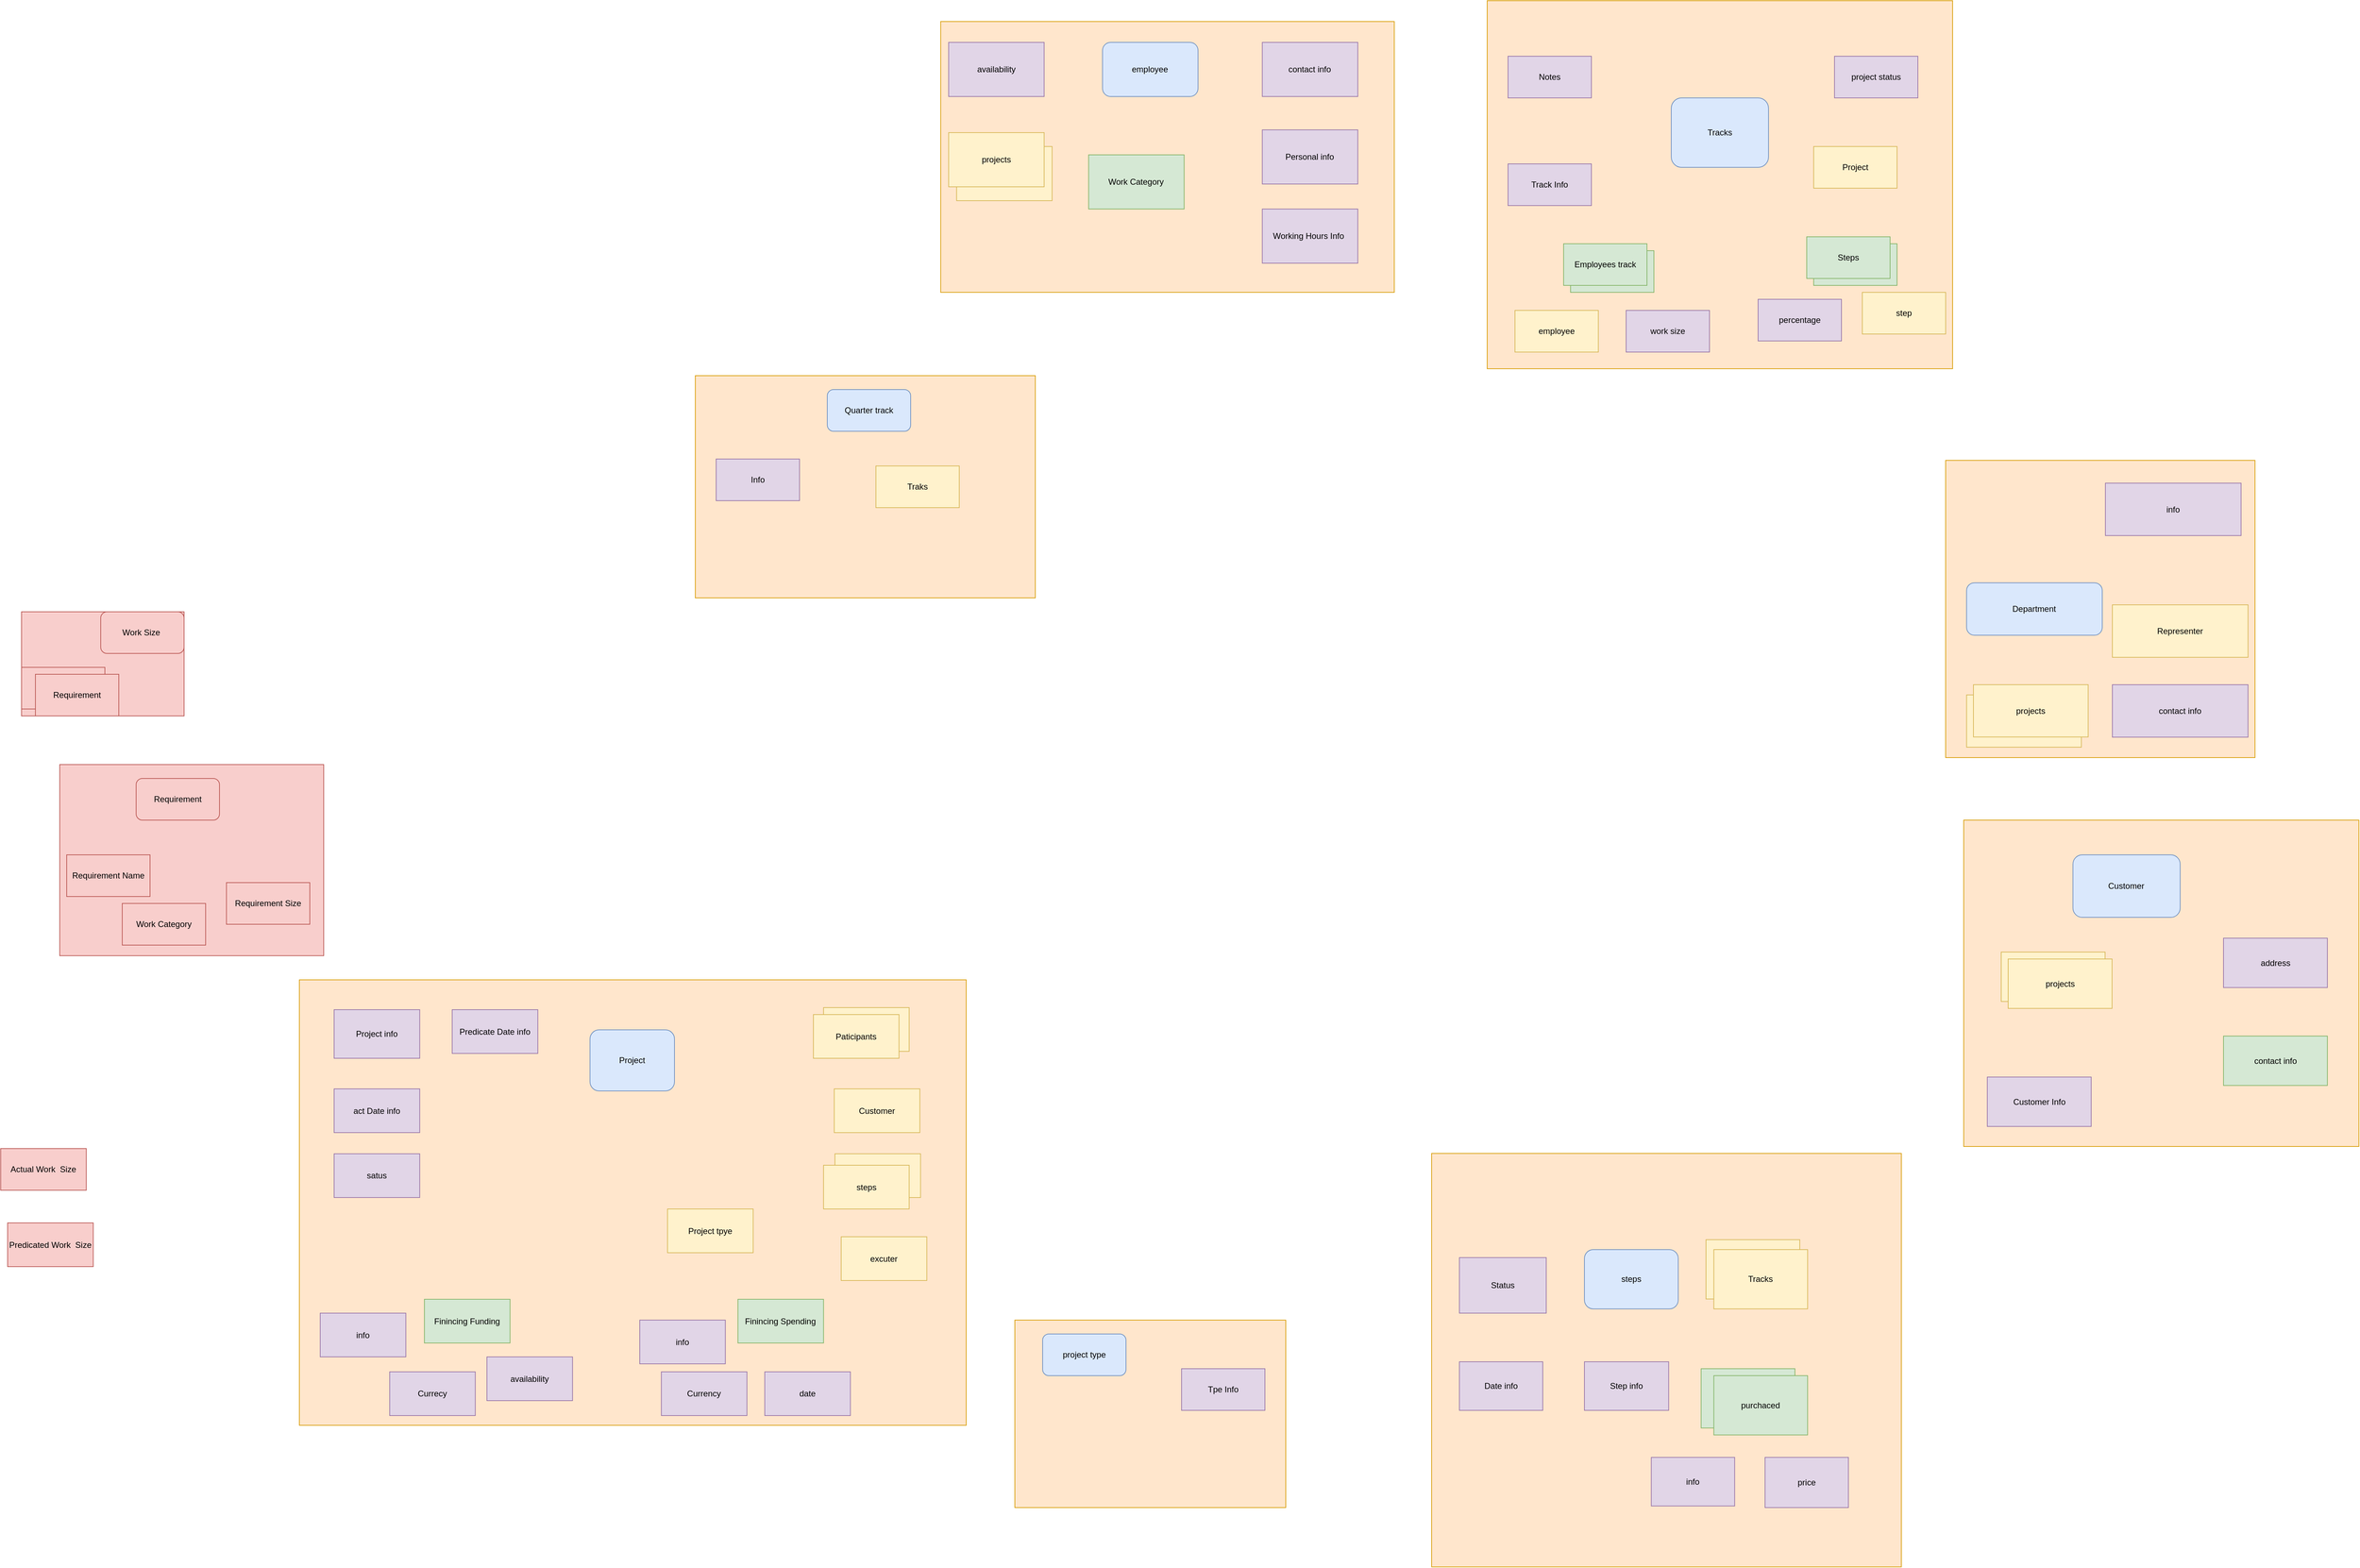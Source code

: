 <mxfile version="24.7.5">
  <diagram name="Page-1" id="efa7a0a1-bf9b-a30e-e6df-94a7791c09e9">
    <mxGraphModel dx="5411" dy="2942" grid="1" gridSize="10" guides="1" tooltips="1" connect="1" arrows="1" fold="1" page="1" pageScale="1" pageWidth="826" pageHeight="1169" background="none" math="0" shadow="0">
      <root>
        <mxCell id="0" />
        <mxCell id="1" parent="0" />
        <mxCell id="Ox4EUbhm5HyuDIoxtTV_-29" value="" style="group;fillColor=#ffe6cc;strokeColor=#d79b00;" parent="1" vertex="1" connectable="0">
          <mxGeometry x="-796.76" y="-1030" width="653" height="390" as="geometry" />
        </mxCell>
        <mxCell id="Ox4EUbhm5HyuDIoxtTV_-30" value="projects" style="rounded=0;whiteSpace=wrap;html=1;fillColor=#fff2cc;strokeColor=#d6b656;container=0;" parent="Ox4EUbhm5HyuDIoxtTV_-29" vertex="1">
          <mxGeometry x="22.91" y="180" width="137.474" height="78" as="geometry" />
        </mxCell>
        <mxCell id="Ox4EUbhm5HyuDIoxtTV_-31" value="projects" style="rounded=0;whiteSpace=wrap;html=1;fillColor=#fff2cc;strokeColor=#d6b656;container=0;" parent="Ox4EUbhm5HyuDIoxtTV_-29" vertex="1">
          <mxGeometry x="11.456" y="160" width="137.474" height="78" as="geometry" />
        </mxCell>
        <mxCell id="Ox4EUbhm5HyuDIoxtTV_-32" value="employee" style="rounded=1;whiteSpace=wrap;html=1;fillColor=#dae8fc;strokeColor=#6c8ebf;container=0;" parent="Ox4EUbhm5HyuDIoxtTV_-29" vertex="1">
          <mxGeometry x="232.995" y="30" width="137.474" height="78" as="geometry" />
        </mxCell>
        <mxCell id="Ox4EUbhm5HyuDIoxtTV_-33" value="Personal info" style="rounded=0;whiteSpace=wrap;html=1;fillColor=#e1d5e7;strokeColor=#9673a6;container=0;" parent="Ox4EUbhm5HyuDIoxtTV_-29" vertex="1">
          <mxGeometry x="463.006" y="156" width="137.474" height="78" as="geometry" />
        </mxCell>
        <mxCell id="Ox4EUbhm5HyuDIoxtTV_-34" value="contact info" style="rounded=0;whiteSpace=wrap;html=1;fillColor=#e1d5e7;strokeColor=#9673a6;container=0;" parent="Ox4EUbhm5HyuDIoxtTV_-29" vertex="1">
          <mxGeometry x="463.004" y="30" width="137.474" height="78" as="geometry" />
        </mxCell>
        <mxCell id="Ox4EUbhm5HyuDIoxtTV_-35" value="availability" style="rounded=0;whiteSpace=wrap;html=1;fillColor=#e1d5e7;strokeColor=#9673a6;container=0;" parent="Ox4EUbhm5HyuDIoxtTV_-29" vertex="1">
          <mxGeometry x="11.456" y="30" width="137.474" height="78" as="geometry" />
        </mxCell>
        <mxCell id="Ox4EUbhm5HyuDIoxtTV_-36" value="Working Hours Info&amp;nbsp;" style="rounded=0;whiteSpace=wrap;html=1;fillColor=#e1d5e7;strokeColor=#9673a6;container=0;" parent="Ox4EUbhm5HyuDIoxtTV_-29" vertex="1">
          <mxGeometry x="463.006" y="270" width="137.474" height="78" as="geometry" />
        </mxCell>
        <mxCell id="Ox4EUbhm5HyuDIoxtTV_-48" value="Work Category" style="rounded=0;whiteSpace=wrap;html=1;fillColor=#d5e8d4;strokeColor=#82b366;container=0;" parent="Ox4EUbhm5HyuDIoxtTV_-29" vertex="1">
          <mxGeometry x="212.996" y="192" width="137.474" height="78" as="geometry" />
        </mxCell>
        <mxCell id="Ox4EUbhm5HyuDIoxtTV_-39" value="" style="group;fillColor=#ffe6cc;strokeColor=#d79b00;" parent="1" vertex="1" connectable="0">
          <mxGeometry x="-690" y="840" width="390" height="270" as="geometry" />
        </mxCell>
        <mxCell id="A39KKbtG6wIW2MK5oWpq-190" value="project type" style="rounded=1;whiteSpace=wrap;html=1;fillColor=#dae8fc;strokeColor=#6c8ebf;" parent="Ox4EUbhm5HyuDIoxtTV_-39" vertex="1">
          <mxGeometry x="40" y="20" width="120" height="60" as="geometry" />
        </mxCell>
        <mxCell id="Ox4EUbhm5HyuDIoxtTV_-20" value="Tpe Info" style="rounded=0;whiteSpace=wrap;html=1;fillColor=#e1d5e7;strokeColor=#9673a6;" parent="Ox4EUbhm5HyuDIoxtTV_-39" vertex="1">
          <mxGeometry x="240" y="70" width="120" height="60" as="geometry" />
        </mxCell>
        <mxCell id="Ox4EUbhm5HyuDIoxtTV_-45" value="" style="group;fillColor=#f8cecc;strokeColor=#b85450;" parent="1" vertex="1" connectable="0">
          <mxGeometry x="-2065" y="40" width="380" height="275.27" as="geometry" />
        </mxCell>
        <mxCell id="Ox4EUbhm5HyuDIoxtTV_-1" value="Requirement" style="rounded=1;whiteSpace=wrap;html=1;container=0;fillColor=#f8cecc;strokeColor=#b85450;" parent="Ox4EUbhm5HyuDIoxtTV_-45" vertex="1">
          <mxGeometry x="110" y="20" width="120" height="60" as="geometry" />
        </mxCell>
        <mxCell id="Ox4EUbhm5HyuDIoxtTV_-4" value="Requirement Name" style="rounded=0;whiteSpace=wrap;html=1;container=0;fillColor=#f8cecc;strokeColor=#b85450;" parent="Ox4EUbhm5HyuDIoxtTV_-45" vertex="1">
          <mxGeometry x="10" y="130" width="120" height="60" as="geometry" />
        </mxCell>
        <mxCell id="Ox4EUbhm5HyuDIoxtTV_-5" value="Work Category" style="rounded=0;whiteSpace=wrap;html=1;container=0;fillColor=#f8cecc;strokeColor=#b85450;" parent="Ox4EUbhm5HyuDIoxtTV_-45" vertex="1">
          <mxGeometry x="90" y="200.0" width="120" height="60" as="geometry" />
        </mxCell>
        <mxCell id="Ox4EUbhm5HyuDIoxtTV_-10" value="Requirement Size" style="rounded=0;whiteSpace=wrap;html=1;container=0;fillColor=#f8cecc;strokeColor=#b85450;" parent="Ox4EUbhm5HyuDIoxtTV_-45" vertex="1">
          <mxGeometry x="240" y="170.0" width="120" height="60" as="geometry" />
        </mxCell>
        <mxCell id="Ox4EUbhm5HyuDIoxtTV_-47" value="" style="group;fillColor=#f8cecc;strokeColor=#b85450;" parent="1" vertex="1" connectable="0">
          <mxGeometry x="-2120" y="-180" width="234" height="150" as="geometry" />
        </mxCell>
        <mxCell id="Ox4EUbhm5HyuDIoxtTV_-12" value="Work Size&amp;nbsp;" style="rounded=1;whiteSpace=wrap;html=1;fillColor=#f8cecc;strokeColor=#b85450;container=0;" parent="Ox4EUbhm5HyuDIoxtTV_-47" vertex="1">
          <mxGeometry x="114" width="120" height="60" as="geometry" />
        </mxCell>
        <mxCell id="Ox4EUbhm5HyuDIoxtTV_-13" value="Requirement" style="rounded=0;whiteSpace=wrap;html=1;fillColor=#f8cecc;strokeColor=#b85450;container=0;" parent="Ox4EUbhm5HyuDIoxtTV_-47" vertex="1">
          <mxGeometry y="80" width="120" height="60" as="geometry" />
        </mxCell>
        <mxCell id="Ox4EUbhm5HyuDIoxtTV_-14" value="Requirement" style="rounded=0;whiteSpace=wrap;html=1;fillColor=#f8cecc;strokeColor=#b85450;container=0;" parent="Ox4EUbhm5HyuDIoxtTV_-47" vertex="1">
          <mxGeometry x="20" y="90" width="120" height="60" as="geometry" />
        </mxCell>
        <mxCell id="Ox4EUbhm5HyuDIoxtTV_-51" value="" style="group;fillColor=#ffe6cc;strokeColor=#d79b00;" parent="1" vertex="1" connectable="0">
          <mxGeometry x="650" y="-398.05" width="445.32" height="428.046" as="geometry" />
        </mxCell>
        <mxCell id="A39KKbtG6wIW2MK5oWpq-123" value="info" style="rounded=0;whiteSpace=wrap;html=1;fillColor=#e1d5e7;strokeColor=#9673a6;container=0;" parent="Ox4EUbhm5HyuDIoxtTV_-51" vertex="1">
          <mxGeometry x="230.001" y="32.78" width="195.319" height="75.556" as="geometry" />
        </mxCell>
        <mxCell id="A39KKbtG6wIW2MK5oWpq-120" value="Department" style="rounded=1;whiteSpace=wrap;html=1;fillColor=#dae8fc;strokeColor=#6c8ebf;container=0;" parent="Ox4EUbhm5HyuDIoxtTV_-51" vertex="1">
          <mxGeometry x="30.14" y="176.242" width="195.319" height="75.556" as="geometry" />
        </mxCell>
        <mxCell id="A39KKbtG6wIW2MK5oWpq-124" value="Representer" style="rounded=0;whiteSpace=wrap;html=1;fillColor=#fff2cc;strokeColor=#d6b656;container=0;" parent="Ox4EUbhm5HyuDIoxtTV_-51" vertex="1">
          <mxGeometry x="240.001" y="208.053" width="195.319" height="75.556" as="geometry" />
        </mxCell>
        <mxCell id="A39KKbtG6wIW2MK5oWpq-125" value="contact info" style="rounded=0;whiteSpace=wrap;html=1;fillColor=#e1d5e7;strokeColor=#9673a6;container=0;" parent="Ox4EUbhm5HyuDIoxtTV_-51" vertex="1">
          <mxGeometry x="240.001" y="323.054" width="195.319" height="75.556" as="geometry" />
        </mxCell>
        <mxCell id="Ox4EUbhm5HyuDIoxtTV_-26" value="projects&lt;span style=&quot;color: rgba(0, 0, 0, 0); font-family: monospace; font-size: 0px; text-align: start; text-wrap: nowrap;&quot;&gt;%3CmxGraphModel%3E%3Croot%3E%3CmxCell%20id%3D%220%22%2F%3E%3CmxCell%20id%3D%221%22%20parent%3D%220%22%2F%3E%3CmxCell%20id%3D%222%22%20value%3D%22contact%20info%22%20style%3D%22rounded%3D0%3BwhiteSpace%3Dwrap%3Bhtml%3D1%3B%22%20vertex%3D%221%22%20parent%3D%221%22%3E%3CmxGeometry%20x%3D%22706%22%20y%3D%22160%22%20width%3D%22120%22%20height%3D%2260%22%20as%3D%22geometry%22%2F%3E%3C%2FmxCell%3E%3C%2Froot%3E%3C%2FmxGraphModel%3E&lt;/span&gt;&lt;span style=&quot;color: rgba(0, 0, 0, 0); font-family: monospace; font-size: 0px; text-align: start; text-wrap: nowrap;&quot;&gt;%3CmxGraphModel%3E%3Croot%3E%3CmxCell%20id%3D%220%22%2F%3E%3CmxCell%20id%3D%221%22%20parent%3D%220%22%2F%3E%3CmxCell%20id%3D%222%22%20value%3D%22contact%20info%22%20style%3D%22rounded%3D0%3BwhiteSpace%3Dwrap%3Bhtml%3D1%3B%22%20vertex%3D%221%22%20parent%3D%221%22%3E%3CmxGeometry%20x%3D%22706%22%20y%3D%22160%22%20width%3D%22120%22%20height%3D%2260%22%20as%3D%22geometry%22%2F%3E%3C%2FmxCell%3E%3C%2Froot%3E%3C%2FmxGraphModel%3E&lt;/span&gt;" style="rounded=0;whiteSpace=wrap;html=1;fillColor=#fff2cc;strokeColor=#d6b656;container=0;" parent="Ox4EUbhm5HyuDIoxtTV_-51" vertex="1">
          <mxGeometry x="30.143" y="337.782" width="165.179" height="75.264" as="geometry" />
        </mxCell>
        <mxCell id="Ox4EUbhm5HyuDIoxtTV_-27" value="projects&lt;span style=&quot;color: rgba(0, 0, 0, 0); font-family: monospace; font-size: 0px; text-align: start; text-wrap: nowrap;&quot;&gt;%3CmxGraphModel%3E%3Croot%3E%3CmxCell%20id%3D%220%22%2F%3E%3CmxCell%20id%3D%221%22%20parent%3D%220%22%2F%3E%3CmxCell%20id%3D%222%22%20value%3D%22contact%20info%22%20style%3D%22rounded%3D0%3BwhiteSpace%3Dwrap%3Bhtml%3D1%3B%22%20vertex%3D%221%22%20parent%3D%221%22%3E%3CmxGeometry%20x%3D%22706%22%20y%3D%22160%22%20width%3D%22120%22%20height%3D%2260%22%20as%3D%22geometry%22%2F%3E%3C%2FmxCell%3E%3C%2Froot%3E%3C%2FmxGraphModel%3E&lt;/span&gt;&lt;span style=&quot;color: rgba(0, 0, 0, 0); font-family: monospace; font-size: 0px; text-align: start; text-wrap: nowrap;&quot;&gt;%3CmxGraphModel%3E%3Croot%3E%3CmxCell%20id%3D%220%22%2F%3E%3CmxCell%20id%3D%221%22%20parent%3D%220%22%2F%3E%3CmxCell%20id%3D%222%22%20value%3D%22contact%20info%22%20style%3D%22rounded%3D0%3BwhiteSpace%3Dwrap%3Bhtml%3D1%3B%22%20vertex%3D%221%22%20parent%3D%221%22%3E%3CmxGeometry%20x%3D%22706%22%20y%3D%22160%22%20width%3D%22120%22%20height%3D%2260%22%20as%3D%22geometry%22%2F%3E%3C%2FmxCell%3E%3C%2Froot%3E%3C%2FmxGraphModel%3E&lt;/span&gt;" style="rounded=0;whiteSpace=wrap;html=1;fillColor=#fff2cc;strokeColor=#d6b656;container=0;" parent="Ox4EUbhm5HyuDIoxtTV_-51" vertex="1">
          <mxGeometry x="40.003" y="323.052" width="165.179" height="75.264" as="geometry" />
        </mxCell>
        <mxCell id="A39KKbtG6wIW2MK5oWpq-179" value="Predicated Work&amp;nbsp; Size" style="rounded=0;whiteSpace=wrap;html=1;fillColor=#f8cecc;strokeColor=#b85450;container=0;" parent="1" vertex="1">
          <mxGeometry x="-2140.003" y="700" width="123.243" height="63" as="geometry" />
        </mxCell>
        <mxCell id="Ox4EUbhm5HyuDIoxtTV_-16" value="Actual Work&amp;nbsp; Size" style="rounded=0;whiteSpace=wrap;html=1;fillColor=#f8cecc;strokeColor=#b85450;container=0;" parent="1" vertex="1">
          <mxGeometry x="-2150" y="593" width="123.24" height="60" as="geometry" />
        </mxCell>
        <mxCell id="eeeKoq_FQlellPwSqovQ-8" value="" style="group;fillColor=#ffe6cc;strokeColor=#d79b00;" parent="1" vertex="1" connectable="0">
          <mxGeometry x="-1150" y="-520" width="489.46" height="320" as="geometry" />
        </mxCell>
        <mxCell id="A39KKbtG6wIW2MK5oWpq-184" value="Quarter track" style="rounded=1;whiteSpace=wrap;html=1;fillColor=#dae8fc;strokeColor=#6c8ebf;container=0;" parent="eeeKoq_FQlellPwSqovQ-8" vertex="1">
          <mxGeometry x="190" y="20" width="120" height="60" as="geometry" />
        </mxCell>
        <mxCell id="eeeKoq_FQlellPwSqovQ-7" value="Traks" style="rounded=0;whiteSpace=wrap;html=1;fillColor=#fff2cc;strokeColor=#d6b656;" parent="eeeKoq_FQlellPwSqovQ-8" vertex="1">
          <mxGeometry x="260.0" y="130" width="120" height="60" as="geometry" />
        </mxCell>
        <mxCell id="A39KKbtG6wIW2MK5oWpq-185" value="Info" style="rounded=0;whiteSpace=wrap;html=1;fillColor=#e1d5e7;strokeColor=#9673a6;container=0;" parent="eeeKoq_FQlellPwSqovQ-8" vertex="1">
          <mxGeometry x="30" y="120" width="120" height="60" as="geometry" />
        </mxCell>
        <mxCell id="zQZ4g4cgvZhcT1dAHkkD-39" value="" style="group;fillColor=#ffe6cc;strokeColor=#d79b00;" vertex="1" connectable="0" parent="1">
          <mxGeometry x="-10" y="-1060" width="670" height="530" as="geometry" />
        </mxCell>
        <mxCell id="zQZ4g4cgvZhcT1dAHkkD-36" value="Employees track" style="rounded=0;whiteSpace=wrap;html=1;fillColor=#d5e8d4;strokeColor=#82b366;container=0;" vertex="1" parent="zQZ4g4cgvZhcT1dAHkkD-39">
          <mxGeometry x="120" y="360" width="120" height="60" as="geometry" />
        </mxCell>
        <mxCell id="Ox4EUbhm5HyuDIoxtTV_-42" value="employee" style="rounded=0;whiteSpace=wrap;html=1;fillColor=#fff2cc;strokeColor=#d6b656;container=0;" parent="zQZ4g4cgvZhcT1dAHkkD-39" vertex="1">
          <mxGeometry x="40" y="446" width="120" height="60" as="geometry" />
        </mxCell>
        <mxCell id="A39KKbtG6wIW2MK5oWpq-165" value="Steps track" style="rounded=0;whiteSpace=wrap;html=1;fillColor=#d5e8d4;strokeColor=#82b366;container=0;" parent="zQZ4g4cgvZhcT1dAHkkD-39" vertex="1">
          <mxGeometry x="470" y="350" width="120" height="60" as="geometry" />
        </mxCell>
        <mxCell id="A39KKbtG6wIW2MK5oWpq-178" value="Employees track" style="rounded=0;whiteSpace=wrap;html=1;fillColor=#d5e8d4;strokeColor=#82b366;container=0;" parent="zQZ4g4cgvZhcT1dAHkkD-39" vertex="1">
          <mxGeometry x="110" y="350" width="120" height="60" as="geometry" />
        </mxCell>
        <mxCell id="zQZ4g4cgvZhcT1dAHkkD-37" value="work size" style="rounded=0;whiteSpace=wrap;html=1;fillColor=#e1d5e7;strokeColor=#9673a6;container=0;" vertex="1" parent="zQZ4g4cgvZhcT1dAHkkD-39">
          <mxGeometry x="200" y="446" width="120" height="60" as="geometry" />
        </mxCell>
        <mxCell id="A39KKbtG6wIW2MK5oWpq-119" value="Tracks" style="rounded=1;whiteSpace=wrap;html=1;fillColor=#dae8fc;strokeColor=#6c8ebf;container=0;" parent="zQZ4g4cgvZhcT1dAHkkD-39" vertex="1">
          <mxGeometry x="265" y="140" width="140" height="100" as="geometry" />
        </mxCell>
        <mxCell id="A39KKbtG6wIW2MK5oWpq-162" value="Track Info" style="rounded=0;whiteSpace=wrap;html=1;fillColor=#e1d5e7;strokeColor=#9673a6;container=0;" parent="zQZ4g4cgvZhcT1dAHkkD-39" vertex="1">
          <mxGeometry x="30" y="235" width="120" height="60" as="geometry" />
        </mxCell>
        <mxCell id="A39KKbtG6wIW2MK5oWpq-164" value="Steps" style="rounded=0;whiteSpace=wrap;html=1;fillColor=#d5e8d4;strokeColor=#82b366;container=0;" parent="zQZ4g4cgvZhcT1dAHkkD-39" vertex="1">
          <mxGeometry x="460" y="340" width="120" height="60" as="geometry" />
        </mxCell>
        <mxCell id="zQZ4g4cgvZhcT1dAHkkD-1" value="percentage" style="rounded=0;whiteSpace=wrap;html=1;fillColor=#e1d5e7;strokeColor=#9673a6;container=0;" vertex="1" parent="zQZ4g4cgvZhcT1dAHkkD-39">
          <mxGeometry x="390" y="430" width="120" height="60" as="geometry" />
        </mxCell>
        <mxCell id="zQZ4g4cgvZhcT1dAHkkD-2" value="step" style="rounded=0;whiteSpace=wrap;html=1;fillColor=#fff2cc;strokeColor=#d6b656;container=0;" vertex="1" parent="zQZ4g4cgvZhcT1dAHkkD-39">
          <mxGeometry x="540" y="420" width="120" height="60" as="geometry" />
        </mxCell>
        <mxCell id="zQZ4g4cgvZhcT1dAHkkD-10" value="Notes" style="rounded=0;whiteSpace=wrap;html=1;fillColor=#e1d5e7;strokeColor=#9673a6;container=0;" vertex="1" parent="zQZ4g4cgvZhcT1dAHkkD-39">
          <mxGeometry x="30" y="80" width="120" height="60" as="geometry" />
        </mxCell>
        <mxCell id="A39KKbtG6wIW2MK5oWpq-163" value="project status" style="rounded=0;whiteSpace=wrap;html=1;fillColor=#e1d5e7;strokeColor=#9673a6;container=0;" parent="zQZ4g4cgvZhcT1dAHkkD-39" vertex="1">
          <mxGeometry x="500" y="80" width="120" height="60" as="geometry" />
        </mxCell>
        <mxCell id="zQZ4g4cgvZhcT1dAHkkD-11" value="Project" style="rounded=0;whiteSpace=wrap;html=1;fillColor=#fff2cc;strokeColor=#d6b656;container=0;" vertex="1" parent="zQZ4g4cgvZhcT1dAHkkD-39">
          <mxGeometry x="470" y="210" width="120" height="60" as="geometry" />
        </mxCell>
        <mxCell id="zQZ4g4cgvZhcT1dAHkkD-41" value="" style="group;fillColor=#ffe6cc;strokeColor=#d79b00;" vertex="1" connectable="0" parent="1">
          <mxGeometry x="676.001" y="120.0" width="568.868" height="469.998" as="geometry" />
        </mxCell>
        <mxCell id="A39KKbtG6wIW2MK5oWpq-117" value="Customer" style="rounded=1;whiteSpace=wrap;html=1;fillColor=#dae8fc;strokeColor=#6c8ebf;container=0;" parent="zQZ4g4cgvZhcT1dAHkkD-41" vertex="1">
          <mxGeometry x="157.27" y="50" width="154.35" height="90" as="geometry" />
        </mxCell>
        <mxCell id="A39KKbtG6wIW2MK5oWpq-126" value="Customer Info" style="rounded=0;whiteSpace=wrap;html=1;fillColor=#e1d5e7;strokeColor=#9673a6;container=0;" parent="zQZ4g4cgvZhcT1dAHkkD-41" vertex="1">
          <mxGeometry x="34" y="369.999" width="149.545" height="71.159" as="geometry" />
        </mxCell>
        <mxCell id="A39KKbtG6wIW2MK5oWpq-127" value="address" style="rounded=0;whiteSpace=wrap;html=1;fillColor=#e1d5e7;strokeColor=#9673a6;container=0;" parent="zQZ4g4cgvZhcT1dAHkkD-41" vertex="1">
          <mxGeometry x="374.003" y="170" width="149.545" height="71.159" as="geometry" />
        </mxCell>
        <mxCell id="A39KKbtG6wIW2MK5oWpq-128" value="contact info" style="rounded=0;whiteSpace=wrap;html=1;fillColor=#d5e8d4;strokeColor=#82b366;container=0;" parent="zQZ4g4cgvZhcT1dAHkkD-41" vertex="1">
          <mxGeometry x="374.003" y="310.976" width="149.545" height="71.159" as="geometry" />
        </mxCell>
        <mxCell id="A39KKbtG6wIW2MK5oWpq-129" value="projects&lt;span style=&quot;color: rgba(0, 0, 0, 0); font-family: monospace; font-size: 0px; text-align: start; text-wrap: nowrap;&quot;&gt;%3CmxGraphModel%3E%3Croot%3E%3CmxCell%20id%3D%220%22%2F%3E%3CmxCell%20id%3D%221%22%20parent%3D%220%22%2F%3E%3CmxCell%20id%3D%222%22%20value%3D%22contact%20info%22%20style%3D%22rounded%3D0%3BwhiteSpace%3Dwrap%3Bhtml%3D1%3B%22%20vertex%3D%221%22%20parent%3D%221%22%3E%3CmxGeometry%20x%3D%22706%22%20y%3D%22160%22%20width%3D%22120%22%20height%3D%2260%22%20as%3D%22geometry%22%2F%3E%3C%2FmxCell%3E%3C%2Froot%3E%3C%2FmxGraphModel%3E&lt;/span&gt;&lt;span style=&quot;color: rgba(0, 0, 0, 0); font-family: monospace; font-size: 0px; text-align: start; text-wrap: nowrap;&quot;&gt;%3CmxGraphModel%3E%3Croot%3E%3CmxCell%20id%3D%220%22%2F%3E%3CmxCell%20id%3D%221%22%20parent%3D%220%22%2F%3E%3CmxCell%20id%3D%222%22%20value%3D%22contact%20info%22%20style%3D%22rounded%3D0%3BwhiteSpace%3Dwrap%3Bhtml%3D1%3B%22%20vertex%3D%221%22%20parent%3D%221%22%3E%3CmxGeometry%20x%3D%22706%22%20y%3D%22160%22%20width%3D%22120%22%20height%3D%2260%22%20as%3D%22geometry%22%2F%3E%3C%2FmxCell%3E%3C%2Froot%3E%3C%2FmxGraphModel%3E&lt;/span&gt;" style="rounded=0;whiteSpace=wrap;html=1;fillColor=#fff2cc;strokeColor=#d6b656;container=0;" parent="zQZ4g4cgvZhcT1dAHkkD-41" vertex="1">
          <mxGeometry x="53.999" y="189.995" width="149.545" height="71.159" as="geometry" />
        </mxCell>
        <mxCell id="A39KKbtG6wIW2MK5oWpq-131" value="projects&lt;span style=&quot;color: rgba(0, 0, 0, 0); font-family: monospace; font-size: 0px; text-align: start; text-wrap: nowrap;&quot;&gt;%3CmxGraphModel%3E%3Croot%3E%3CmxCell%20id%3D%220%22%2F%3E%3CmxCell%20id%3D%221%22%20parent%3D%220%22%2F%3E%3CmxCell%20id%3D%222%22%20value%3D%22contact%20info%22%20style%3D%22rounded%3D0%3BwhiteSpace%3Dwrap%3Bhtml%3D1%3B%22%20vertex%3D%221%22%20parent%3D%221%22%3E%3CmxGeometry%20x%3D%22706%22%20y%3D%22160%22%20width%3D%22120%22%20height%3D%2260%22%20as%3D%22geometry%22%2F%3E%3C%2FmxCell%3E%3C%2Froot%3E%3C%2FmxGraphModel%3E&lt;/span&gt;&lt;span style=&quot;color: rgba(0, 0, 0, 0); font-family: monospace; font-size: 0px; text-align: start; text-wrap: nowrap;&quot;&gt;%3CmxGraphModel%3E%3Croot%3E%3CmxCell%20id%3D%220%22%2F%3E%3CmxCell%20id%3D%221%22%20parent%3D%220%22%2F%3E%3CmxCell%20id%3D%222%22%20value%3D%22contact%20info%22%20style%3D%22rounded%3D0%3BwhiteSpace%3Dwrap%3Bhtml%3D1%3B%22%20vertex%3D%221%22%20parent%3D%221%22%3E%3CmxGeometry%20x%3D%22706%22%20y%3D%22160%22%20width%3D%22120%22%20height%3D%2260%22%20as%3D%22geometry%22%2F%3E%3C%2FmxCell%3E%3C%2Froot%3E%3C%2FmxGraphModel%3E&lt;/span&gt;" style="rounded=0;whiteSpace=wrap;html=1;fillColor=#fff2cc;strokeColor=#d6b656;container=0;" parent="zQZ4g4cgvZhcT1dAHkkD-41" vertex="1">
          <mxGeometry x="64.003" y="200.004" width="149.545" height="71.159" as="geometry" />
        </mxCell>
        <mxCell id="zQZ4g4cgvZhcT1dAHkkD-42" value="" style="group;fillColor=#ffe6cc;strokeColor=#d79b00;" vertex="1" connectable="0" parent="1">
          <mxGeometry x="-90" y="600.002" width="676.25" height="595.388" as="geometry" />
        </mxCell>
        <mxCell id="A39KKbtG6wIW2MK5oWpq-116" value="steps" style="rounded=1;whiteSpace=wrap;html=1;fillColor=#dae8fc;strokeColor=#6c8ebf;" parent="zQZ4g4cgvZhcT1dAHkkD-42" vertex="1">
          <mxGeometry x="220" y="138.46" width="135" height="85.385" as="geometry" />
        </mxCell>
        <mxCell id="A39KKbtG6wIW2MK5oWpq-143" value="Date info" style="rounded=0;whiteSpace=wrap;html=1;fillColor=#e1d5e7;strokeColor=#9673a6;" parent="zQZ4g4cgvZhcT1dAHkkD-42" vertex="1">
          <mxGeometry x="40" y="300" width="120" height="70" as="geometry" />
        </mxCell>
        <mxCell id="A39KKbtG6wIW2MK5oWpq-144" value="Step info" style="rounded=0;whiteSpace=wrap;html=1;fillColor=#e1d5e7;strokeColor=#9673a6;" parent="zQZ4g4cgvZhcT1dAHkkD-42" vertex="1">
          <mxGeometry x="220" y="300" width="121.25" height="70" as="geometry" />
        </mxCell>
        <mxCell id="A39KKbtG6wIW2MK5oWpq-145" value="purchaced" style="rounded=0;whiteSpace=wrap;html=1;fillColor=#d5e8d4;strokeColor=#82b366;" parent="zQZ4g4cgvZhcT1dAHkkD-42" vertex="1">
          <mxGeometry x="388" y="309.998" width="135" height="85.385" as="geometry" />
        </mxCell>
        <mxCell id="A39KKbtG6wIW2MK5oWpq-146" value="purchaced" style="rounded=0;whiteSpace=wrap;html=1;fillColor=#d5e8d4;strokeColor=#82b366;" parent="zQZ4g4cgvZhcT1dAHkkD-42" vertex="1">
          <mxGeometry x="406.25" y="319.998" width="135" height="85.385" as="geometry" />
        </mxCell>
        <mxCell id="A39KKbtG6wIW2MK5oWpq-147" value="info" style="rounded=0;whiteSpace=wrap;html=1;fillColor=#e1d5e7;strokeColor=#9673a6;" parent="zQZ4g4cgvZhcT1dAHkkD-42" vertex="1">
          <mxGeometry x="316.25" y="437.69" width="120" height="70.01" as="geometry" />
        </mxCell>
        <mxCell id="A39KKbtG6wIW2MK5oWpq-148" value="price" style="rounded=0;whiteSpace=wrap;html=1;fillColor=#e1d5e7;strokeColor=#9673a6;" parent="zQZ4g4cgvZhcT1dAHkkD-42" vertex="1">
          <mxGeometry x="480" y="437.69" width="120" height="72.31" as="geometry" />
        </mxCell>
        <mxCell id="A39KKbtG6wIW2MK5oWpq-154" value="Status" style="rounded=0;whiteSpace=wrap;html=1;fillColor=#e1d5e7;strokeColor=#9673a6;" parent="zQZ4g4cgvZhcT1dAHkkD-42" vertex="1">
          <mxGeometry x="40" y="150" width="125" height="80" as="geometry" />
        </mxCell>
        <mxCell id="A39KKbtG6wIW2MK5oWpq-175" value="track" style="rounded=0;whiteSpace=wrap;html=1;fillColor=#fff2cc;strokeColor=#d6b656;" parent="zQZ4g4cgvZhcT1dAHkkD-42" vertex="1">
          <mxGeometry x="395" y="124.229" width="135" height="85.385" as="geometry" />
        </mxCell>
        <mxCell id="A39KKbtG6wIW2MK5oWpq-176" value="Tracks" style="rounded=0;whiteSpace=wrap;html=1;fillColor=#fff2cc;strokeColor=#d6b656;" parent="zQZ4g4cgvZhcT1dAHkkD-42" vertex="1">
          <mxGeometry x="406.25" y="138.46" width="135" height="85.385" as="geometry" />
        </mxCell>
        <mxCell id="zQZ4g4cgvZhcT1dAHkkD-49" value="" style="group;fillColor=#ffe6cc;strokeColor=#d79b00;" vertex="1" connectable="0" parent="1">
          <mxGeometry x="-1720" y="350" width="960" height="641.5" as="geometry" />
        </mxCell>
        <mxCell id="eeeKoq_FQlellPwSqovQ-3" value="Paticipants" style="rounded=0;whiteSpace=wrap;html=1;fillColor=#fff2cc;strokeColor=#d6b656;container=0;" parent="zQZ4g4cgvZhcT1dAHkkD-49" vertex="1">
          <mxGeometry x="754.596" y="40" width="123.243" height="63" as="geometry" />
        </mxCell>
        <mxCell id="Ox4EUbhm5HyuDIoxtTV_-19" value="Customer" style="rounded=0;whiteSpace=wrap;html=1;fillColor=#fff2cc;strokeColor=#d6b656;container=0;" parent="zQZ4g4cgvZhcT1dAHkkD-49" vertex="1">
          <mxGeometry x="769.996" y="157" width="123.243" height="63" as="geometry" />
        </mxCell>
        <mxCell id="A39KKbtG6wIW2MK5oWpq-136" value="Project info" style="rounded=0;whiteSpace=wrap;html=1;fillColor=#e1d5e7;strokeColor=#9673a6;container=0;" parent="zQZ4g4cgvZhcT1dAHkkD-49" vertex="1">
          <mxGeometry x="50" y="43" width="123.24" height="70" as="geometry" />
        </mxCell>
        <mxCell id="A39KKbtG6wIW2MK5oWpq-114" value="Project" style="rounded=1;whiteSpace=wrap;html=1;fillColor=#dae8fc;strokeColor=#6c8ebf;container=0;" parent="zQZ4g4cgvZhcT1dAHkkD-49" vertex="1">
          <mxGeometry x="418.38" y="72" width="121.62" height="88" as="geometry" />
        </mxCell>
        <mxCell id="eeeKoq_FQlellPwSqovQ-2" value="Paticipants" style="rounded=0;whiteSpace=wrap;html=1;fillColor=#fff2cc;strokeColor=#d6b656;container=0;" parent="zQZ4g4cgvZhcT1dAHkkD-49" vertex="1">
          <mxGeometry x="739.996" y="50" width="123.243" height="63" as="geometry" />
        </mxCell>
        <mxCell id="A39KKbtG6wIW2MK5oWpq-118" value="Finincing Funding" style="rounded=0;whiteSpace=wrap;html=1;fillColor=#d5e8d4;strokeColor=#82b366;container=0;" parent="zQZ4g4cgvZhcT1dAHkkD-49" vertex="1">
          <mxGeometry x="180.004" y="460" width="123.243" height="63" as="geometry" />
        </mxCell>
        <mxCell id="A39KKbtG6wIW2MK5oWpq-137" value="Predicate Date info" style="rounded=0;whiteSpace=wrap;html=1;fillColor=#e1d5e7;strokeColor=#9673a6;container=0;" parent="zQZ4g4cgvZhcT1dAHkkD-49" vertex="1">
          <mxGeometry x="220.002" y="43" width="123.243" height="63" as="geometry" />
        </mxCell>
        <mxCell id="A39KKbtG6wIW2MK5oWpq-138" value="act Date info" style="rounded=0;whiteSpace=wrap;html=1;fillColor=#e1d5e7;strokeColor=#9673a6;container=0;" parent="zQZ4g4cgvZhcT1dAHkkD-49" vertex="1">
          <mxGeometry x="49.998" y="157" width="123.243" height="63" as="geometry" />
        </mxCell>
        <mxCell id="A39KKbtG6wIW2MK5oWpq-139" value="satus" style="rounded=0;whiteSpace=wrap;html=1;fillColor=#e1d5e7;strokeColor=#9673a6;container=0;" parent="zQZ4g4cgvZhcT1dAHkkD-49" vertex="1">
          <mxGeometry x="50.0" y="250.5" width="123.243" height="63" as="geometry" />
        </mxCell>
        <mxCell id="A39KKbtG6wIW2MK5oWpq-140" value="steps" style="rounded=0;whiteSpace=wrap;html=1;fillColor=#fff2cc;strokeColor=#d6b656;container=0;" parent="zQZ4g4cgvZhcT1dAHkkD-49" vertex="1">
          <mxGeometry x="770.996" y="250.5" width="123.243" height="63" as="geometry" />
        </mxCell>
        <mxCell id="A39KKbtG6wIW2MK5oWpq-142" value="steps" style="rounded=0;whiteSpace=wrap;html=1;fillColor=#fff2cc;strokeColor=#d6b656;container=0;" parent="zQZ4g4cgvZhcT1dAHkkD-49" vertex="1">
          <mxGeometry x="754.597" y="267" width="123.243" height="63" as="geometry" />
        </mxCell>
        <mxCell id="A39KKbtG6wIW2MK5oWpq-149" value="Currecy" style="rounded=0;whiteSpace=wrap;html=1;fillColor=#e1d5e7;strokeColor=#9673a6;container=0;" parent="zQZ4g4cgvZhcT1dAHkkD-49" vertex="1">
          <mxGeometry x="130.001" y="564.5" width="123.243" height="63" as="geometry" />
        </mxCell>
        <mxCell id="A39KKbtG6wIW2MK5oWpq-150" value="availability" style="rounded=0;whiteSpace=wrap;html=1;fillColor=#e1d5e7;strokeColor=#9673a6;container=0;" parent="zQZ4g4cgvZhcT1dAHkkD-49" vertex="1">
          <mxGeometry x="269.995" y="543" width="123.243" height="63" as="geometry" />
        </mxCell>
        <mxCell id="A39KKbtG6wIW2MK5oWpq-151" value="info" style="rounded=0;whiteSpace=wrap;html=1;fillColor=#e1d5e7;strokeColor=#9673a6;container=0;" parent="zQZ4g4cgvZhcT1dAHkkD-49" vertex="1">
          <mxGeometry x="30" y="480" width="123.243" height="63" as="geometry" />
        </mxCell>
        <mxCell id="Ox4EUbhm5HyuDIoxtTV_-18" value="excuter" style="rounded=0;whiteSpace=wrap;html=1;fillColor=#fff2cc;strokeColor=#d6b656;container=0;" parent="zQZ4g4cgvZhcT1dAHkkD-49" vertex="1">
          <mxGeometry x="780.005" y="370" width="123.243" height="63" as="geometry" />
        </mxCell>
        <mxCell id="eeeKoq_FQlellPwSqovQ-4" value="Project tpye" style="rounded=0;whiteSpace=wrap;html=1;fillColor=#fff2cc;strokeColor=#d6b656;container=0;" parent="zQZ4g4cgvZhcT1dAHkkD-49" vertex="1">
          <mxGeometry x="530.005" y="330" width="123.243" height="63" as="geometry" />
        </mxCell>
        <mxCell id="zQZ4g4cgvZhcT1dAHkkD-45" value="Finincing Spending" style="rounded=0;whiteSpace=wrap;html=1;fillColor=#d5e8d4;strokeColor=#82b366;container=0;" vertex="1" parent="zQZ4g4cgvZhcT1dAHkkD-49">
          <mxGeometry x="631.354" y="460" width="123.243" height="63" as="geometry" />
        </mxCell>
        <mxCell id="zQZ4g4cgvZhcT1dAHkkD-46" value="Currency" style="rounded=0;whiteSpace=wrap;html=1;fillColor=#e1d5e7;strokeColor=#9673a6;container=0;" vertex="1" parent="zQZ4g4cgvZhcT1dAHkkD-49">
          <mxGeometry x="521.091" y="564.5" width="123.243" height="63" as="geometry" />
        </mxCell>
        <mxCell id="zQZ4g4cgvZhcT1dAHkkD-47" value="date" style="rounded=0;whiteSpace=wrap;html=1;fillColor=#e1d5e7;strokeColor=#9673a6;container=0;" vertex="1" parent="zQZ4g4cgvZhcT1dAHkkD-49">
          <mxGeometry x="669.995" y="564.5" width="123.243" height="63" as="geometry" />
        </mxCell>
        <mxCell id="zQZ4g4cgvZhcT1dAHkkD-48" value="info" style="rounded=0;whiteSpace=wrap;html=1;fillColor=#e1d5e7;strokeColor=#9673a6;container=0;" vertex="1" parent="zQZ4g4cgvZhcT1dAHkkD-49">
          <mxGeometry x="490" y="490" width="123.243" height="63" as="geometry" />
        </mxCell>
      </root>
    </mxGraphModel>
  </diagram>
</mxfile>
